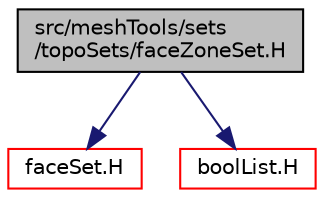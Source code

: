 digraph "src/meshTools/sets/topoSets/faceZoneSet.H"
{
  bgcolor="transparent";
  edge [fontname="Helvetica",fontsize="10",labelfontname="Helvetica",labelfontsize="10"];
  node [fontname="Helvetica",fontsize="10",shape=record];
  Node0 [label="src/meshTools/sets\l/topoSets/faceZoneSet.H",height=0.2,width=0.4,color="black", fillcolor="grey75", style="filled", fontcolor="black"];
  Node0 -> Node1 [color="midnightblue",fontsize="10",style="solid",fontname="Helvetica"];
  Node1 [label="faceSet.H",height=0.2,width=0.4,color="red",URL="$a08822.html"];
  Node0 -> Node136 [color="midnightblue",fontsize="10",style="solid",fontname="Helvetica"];
  Node136 [label="boolList.H",height=0.2,width=0.4,color="red",URL="$a12920.html"];
}
